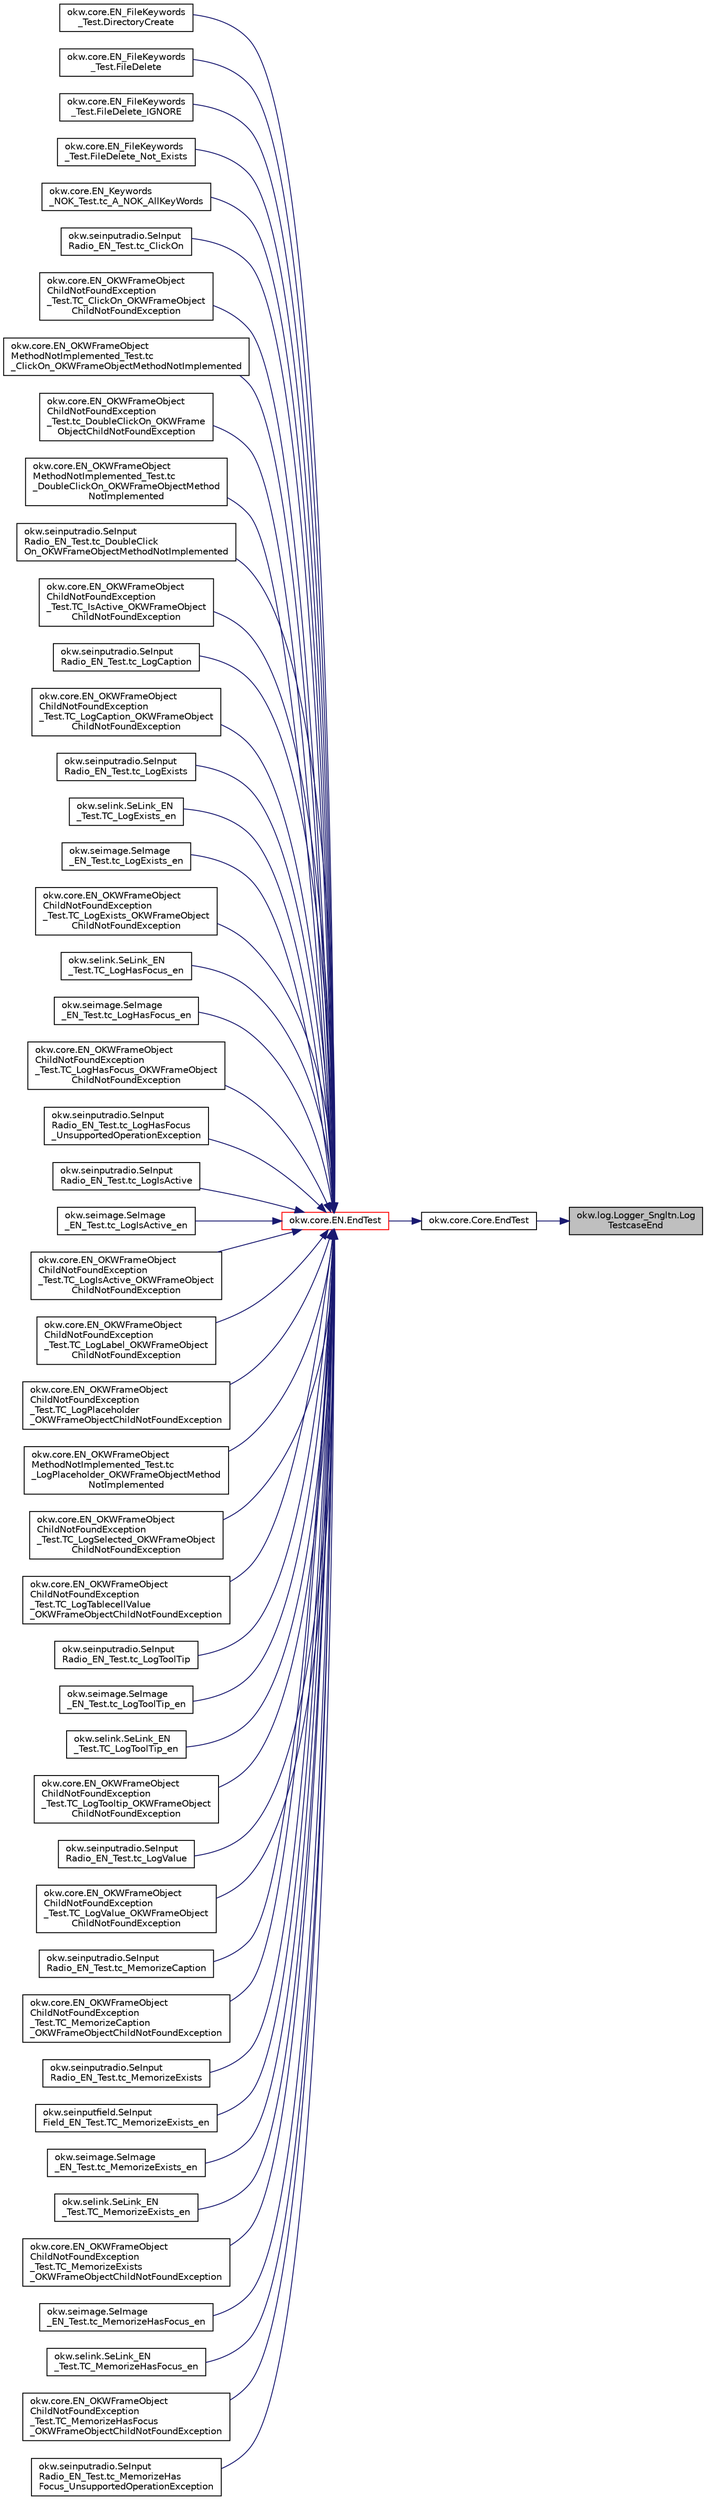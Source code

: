 digraph "okw.log.Logger_Sngltn.LogTestcaseEnd"
{
 // INTERACTIVE_SVG=YES
 // LATEX_PDF_SIZE
  edge [fontname="Helvetica",fontsize="10",labelfontname="Helvetica",labelfontsize="10"];
  node [fontname="Helvetica",fontsize="10",shape=record];
  rankdir="RL";
  Node1 [label="okw.log.Logger_Sngltn.Log\lTestcaseEnd",height=0.2,width=0.4,color="black", fillcolor="grey75", style="filled", fontcolor="black",tooltip="LogTestcaseEnd:"];
  Node1 -> Node2 [dir="back",color="midnightblue",fontsize="10",style="solid",fontname="Helvetica"];
  Node2 [label="okw.core.Core.EndTest",height=0.2,width=0.4,color="black", fillcolor="white", style="filled",URL="$classokw_1_1core_1_1_core.html#abf0b4a4074d5292675319eb0045fcb9c",tooltip="Signalisiert das Ende eines Testfalls."];
  Node2 -> Node3 [dir="back",color="midnightblue",fontsize="10",style="solid",fontname="Helvetica"];
  Node3 [label="okw.core.EN.EndTest",height=0.2,width=0.4,color="red", fillcolor="white", style="filled",URL="$classokw_1_1core_1_1_e_n.html#aa51cc1227f749efca4fd2801f5cb664f",tooltip="Signalisiert das Ende eines Testfalls."];
  Node3 -> Node4 [dir="back",color="midnightblue",fontsize="10",style="solid",fontname="Helvetica"];
  Node4 [label="okw.core.EN_FileKeywords\l_Test.DirectoryCreate",height=0.2,width=0.4,color="black", fillcolor="white", style="filled",URL="$classokw_1_1core_1_1_e_n___file_keywords___test.html#a6fc6c133a1b91dd3e3c7483cb1d9aec2",tooltip="Prüft das Schlüsselwort EN.DirectoryCreate(String)"];
  Node3 -> Node5 [dir="back",color="midnightblue",fontsize="10",style="solid",fontname="Helvetica"];
  Node5 [label="okw.core.EN_FileKeywords\l_Test.FileDelete",height=0.2,width=0.4,color="black", fillcolor="white", style="filled",URL="$classokw_1_1core_1_1_e_n___file_keywords___test.html#acb04e50447def00a22be9b52b5327aac",tooltip="Prüft das Schlüsselwort EN.FileDelete(String)."];
  Node3 -> Node6 [dir="back",color="midnightblue",fontsize="10",style="solid",fontname="Helvetica"];
  Node6 [label="okw.core.EN_FileKeywords\l_Test.FileDelete_IGNORE",height=0.2,width=0.4,color="black", fillcolor="white", style="filled",URL="$classokw_1_1core_1_1_e_n___file_keywords___test.html#a23333eb304f9a8d40d46f2a511aa1f74",tooltip="Prüft das Schlüsselwort EN.FileDelete(String), ob bei \"${IGNORE}\" nichts passiert."];
  Node3 -> Node7 [dir="back",color="midnightblue",fontsize="10",style="solid",fontname="Helvetica"];
  Node7 [label="okw.core.EN_FileKeywords\l_Test.FileDelete_Not_Exists",height=0.2,width=0.4,color="black", fillcolor="white", style="filled",URL="$classokw_1_1core_1_1_e_n___file_keywords___test.html#a1bfb18d4f207c441c1bfdfabcb4f7be9",tooltip="Prüft das Schlüsselwort EN.FileDelete(String)."];
  Node3 -> Node8 [dir="back",color="midnightblue",fontsize="10",style="solid",fontname="Helvetica"];
  Node8 [label="okw.core.EN_Keywords\l_NOK_Test.tc_A_NOK_AllKeyWords",height=0.2,width=0.4,color="black", fillcolor="white", style="filled",URL="$classokw_1_1core_1_1_e_n___keywords___n_o_k___test.html#accf1c3d2b1258a59b77ae759a7ee0aeb",tooltip="Prüft methoden aufruf für einen einfachen Click."];
  Node3 -> Node9 [dir="back",color="midnightblue",fontsize="10",style="solid",fontname="Helvetica"];
  Node9 [label="okw.seinputradio.SeInput\lRadio_EN_Test.tc_ClickOn",height=0.2,width=0.4,color="black", fillcolor="white", style="filled",URL="$classokw_1_1seinputradio_1_1_se_input_radio___e_n___test.html#a9f60058d4056c5fef76fc3eed794f57c",tooltip="Test des Schlüsselwortes ClickOn() für den GUI-Adapter SeInputRadio."];
  Node3 -> Node10 [dir="back",color="midnightblue",fontsize="10",style="solid",fontname="Helvetica"];
  Node10 [label="okw.core.EN_OKWFrameObject\lChildNotFoundException\l_Test.TC_ClickOn_OKWFrameObject\lChildNotFoundException",height=0.2,width=0.4,color="black", fillcolor="white", style="filled",URL="$classokw_1_1core_1_1_e_n___o_k_w_frame_object_child_not_found_exception___test.html#ab400c3e29f8f6bd9f0e70df363ea5f35",tooltip="Prüft ob die Ausnahme OKWFrameObjectChildNotFoundException durch ClickOn ausgelöst wird,..."];
  Node3 -> Node11 [dir="back",color="midnightblue",fontsize="10",style="solid",fontname="Helvetica"];
  Node11 [label="okw.core.EN_OKWFrameObject\lMethodNotImplemented_Test.tc\l_ClickOn_OKWFrameObjectMethodNotImplemented",height=0.2,width=0.4,color="black", fillcolor="white", style="filled",URL="$classokw_1_1core_1_1_e_n___o_k_w_frame_object_method_not_implemented___test.html#a15c8a86e8cbeaf7d85283b979976bcad",tooltip="Prüft ob die Ausnahme OKWFrameObjectMethodNotImplemented von ClickOn() ausgelöst wird."];
  Node3 -> Node12 [dir="back",color="midnightblue",fontsize="10",style="solid",fontname="Helvetica"];
  Node12 [label="okw.core.EN_OKWFrameObject\lChildNotFoundException\l_Test.tc_DoubleClickOn_OKWFrame\lObjectChildNotFoundException",height=0.2,width=0.4,color="black", fillcolor="white", style="filled",URL="$classokw_1_1core_1_1_e_n___o_k_w_frame_object_child_not_found_exception___test.html#ad165e477549c4bf24fa9d42e4cf5c927",tooltip="Prüft ob die Ausnahme OKWFrameObjectChildNotFoundException durch DoubleClickOn() ausgelöst wird,..."];
  Node3 -> Node13 [dir="back",color="midnightblue",fontsize="10",style="solid",fontname="Helvetica"];
  Node13 [label="okw.core.EN_OKWFrameObject\lMethodNotImplemented_Test.tc\l_DoubleClickOn_OKWFrameObjectMethod\lNotImplemented",height=0.2,width=0.4,color="black", fillcolor="white", style="filled",URL="$classokw_1_1core_1_1_e_n___o_k_w_frame_object_method_not_implemented___test.html#ad7eb79bf7a39002a83a5d1d452cda82b",tooltip="Prüft ob die Ausnahme OKWFrameObjectMethodNotImplemented von DoubleClickOn() ausgelöst wird."];
  Node3 -> Node14 [dir="back",color="midnightblue",fontsize="10",style="solid",fontname="Helvetica"];
  Node14 [label="okw.seinputradio.SeInput\lRadio_EN_Test.tc_DoubleClick\lOn_OKWFrameObjectMethodNotImplemented",height=0.2,width=0.4,color="black", fillcolor="white", style="filled",URL="$classokw_1_1seinputradio_1_1_se_input_radio___e_n___test.html#a16077e807f94dcd6974411c40d1050b0",tooltip="Test des Schlüsselwortes DoubleClickOn() für den GUI-Adapter SeInputRadio."];
  Node3 -> Node15 [dir="back",color="midnightblue",fontsize="10",style="solid",fontname="Helvetica"];
  Node15 [label="okw.core.EN_OKWFrameObject\lChildNotFoundException\l_Test.TC_IsActive_OKWFrameObject\lChildNotFoundException",height=0.2,width=0.4,color="black", fillcolor="white", style="filled",URL="$classokw_1_1core_1_1_e_n___o_k_w_frame_object_child_not_found_exception___test.html#aa5703cb7e9091d2ee8d301dab1b8e687",tooltip="Prüft ob die Ausnahme OKWFrameObjectChildNotFoundException durch okw.core.OK.IsActive(String,..."];
  Node3 -> Node16 [dir="back",color="midnightblue",fontsize="10",style="solid",fontname="Helvetica"];
  Node16 [label="okw.seinputradio.SeInput\lRadio_EN_Test.tc_LogCaption",height=0.2,width=0.4,color="black", fillcolor="white", style="filled",URL="$classokw_1_1seinputradio_1_1_se_input_radio___e_n___test.html#a44ad152e14c7ff171d658436fefa2e38",tooltip="Test des Schlüsselwortes LogCaption für den GUI-Adapter SeInputRadio."];
  Node3 -> Node17 [dir="back",color="midnightblue",fontsize="10",style="solid",fontname="Helvetica"];
  Node17 [label="okw.core.EN_OKWFrameObject\lChildNotFoundException\l_Test.TC_LogCaption_OKWFrameObject\lChildNotFoundException",height=0.2,width=0.4,color="black", fillcolor="white", style="filled",URL="$classokw_1_1core_1_1_e_n___o_k_w_frame_object_child_not_found_exception___test.html#a6a7f88df548b046f2ead937c1d92df62",tooltip="Prüft ob die Ausnahme OKWFrameObjectChildNotFoundException durch okw.core.LogCaption(String) ausgelös..."];
  Node3 -> Node18 [dir="back",color="midnightblue",fontsize="10",style="solid",fontname="Helvetica"];
  Node18 [label="okw.seinputradio.SeInput\lRadio_EN_Test.tc_LogExists",height=0.2,width=0.4,color="black", fillcolor="white", style="filled",URL="$classokw_1_1seinputradio_1_1_se_input_radio___e_n___test.html#a2253c7530785a3719eba7400f80920a0",tooltip="Test des Schlüsselwortes LogExists für den GUI-Adapter SeInputRadio."];
  Node3 -> Node19 [dir="back",color="midnightblue",fontsize="10",style="solid",fontname="Helvetica"];
  Node19 [label="okw.selink.SeLink_EN\l_Test.TC_LogExists_en",height=0.2,width=0.4,color="black", fillcolor="white", style="filled",URL="$classokw_1_1selink_1_1_se_link___e_n___test.html#a409cd4a9ffb4b3774ef24ea149ba9f3d",tooltip="Prüft ob ein vorhandenes objekt existiert."];
  Node3 -> Node20 [dir="back",color="midnightblue",fontsize="10",style="solid",fontname="Helvetica"];
  Node20 [label="okw.seimage.SeImage\l_EN_Test.tc_LogExists_en",height=0.2,width=0.4,color="black", fillcolor="white", style="filled",URL="$classokw_1_1seimage_1_1_se_image___e_n___test.html#ad57c69b3cfa9a1916677054f4d62f9b6",tooltip="Prüft ob ein vorhandenes objekt existiert."];
  Node3 -> Node21 [dir="back",color="midnightblue",fontsize="10",style="solid",fontname="Helvetica"];
  Node21 [label="okw.core.EN_OKWFrameObject\lChildNotFoundException\l_Test.TC_LogExists_OKWFrameObject\lChildNotFoundException",height=0.2,width=0.4,color="black", fillcolor="white", style="filled",URL="$classokw_1_1core_1_1_e_n___o_k_w_frame_object_child_not_found_exception___test.html#a25b18ed5e93ceef1094b40ccda3b2280",tooltip="Prüft ob die Ausnahme OKWFrameObjectChildNotFoundException durch okw.core.LogExists(String) ausgelöst..."];
  Node3 -> Node22 [dir="back",color="midnightblue",fontsize="10",style="solid",fontname="Helvetica"];
  Node22 [label="okw.selink.SeLink_EN\l_Test.TC_LogHasFocus_en",height=0.2,width=0.4,color="black", fillcolor="white", style="filled",URL="$classokw_1_1selink_1_1_se_link___e_n___test.html#ad83658e8b602ba99208715580fa33e09",tooltip="Focus eines Textfeldes loggen."];
  Node3 -> Node23 [dir="back",color="midnightblue",fontsize="10",style="solid",fontname="Helvetica"];
  Node23 [label="okw.seimage.SeImage\l_EN_Test.tc_LogHasFocus_en",height=0.2,width=0.4,color="black", fillcolor="white", style="filled",URL="$classokw_1_1seimage_1_1_se_image___e_n___test.html#ad3e37e337a0403aaf57ff9750bc97b08",tooltip="Focus eines Textfeldes loggen."];
  Node3 -> Node24 [dir="back",color="midnightblue",fontsize="10",style="solid",fontname="Helvetica"];
  Node24 [label="okw.core.EN_OKWFrameObject\lChildNotFoundException\l_Test.TC_LogHasFocus_OKWFrameObject\lChildNotFoundException",height=0.2,width=0.4,color="black", fillcolor="white", style="filled",URL="$classokw_1_1core_1_1_e_n___o_k_w_frame_object_child_not_found_exception___test.html#a83ed9abd6a212b77042682d55a89e3f3",tooltip="Prüft ob die Ausnahme OKWFrameObjectChildNotFoundException durch okw.core.LogHasFocus(String) ausgelö..."];
  Node3 -> Node25 [dir="back",color="midnightblue",fontsize="10",style="solid",fontname="Helvetica"];
  Node25 [label="okw.seinputradio.SeInput\lRadio_EN_Test.tc_LogHasFocus\l_UnsupportedOperationException",height=0.2,width=0.4,color="black", fillcolor="white", style="filled",URL="$classokw_1_1seinputradio_1_1_se_input_radio___e_n___test.html#a0c031674c725f1c1b926f1ccf82f1d2c",tooltip="Test des Schlüsselwortes LogHasFocus für den GUI-Adapter SeInputRadio."];
  Node3 -> Node26 [dir="back",color="midnightblue",fontsize="10",style="solid",fontname="Helvetica"];
  Node26 [label="okw.seinputradio.SeInput\lRadio_EN_Test.tc_LogIsActive",height=0.2,width=0.4,color="black", fillcolor="white", style="filled",URL="$classokw_1_1seinputradio_1_1_se_input_radio___e_n___test.html#a3dc55902db9aca23a595a7e585b58d3a",tooltip="Test des Schlüsselwortes LogIsActive für den GUI-Adapter SeInputRadio."];
  Node3 -> Node27 [dir="back",color="midnightblue",fontsize="10",style="solid",fontname="Helvetica"];
  Node27 [label="okw.seimage.SeImage\l_EN_Test.tc_LogIsActive_en",height=0.2,width=0.4,color="black", fillcolor="white", style="filled",URL="$classokw_1_1seimage_1_1_se_image___e_n___test.html#a404d55862157c613a05faf626f525f19",tooltip="Prüft LogIsActive."];
  Node3 -> Node28 [dir="back",color="midnightblue",fontsize="10",style="solid",fontname="Helvetica"];
  Node28 [label="okw.core.EN_OKWFrameObject\lChildNotFoundException\l_Test.TC_LogIsActive_OKWFrameObject\lChildNotFoundException",height=0.2,width=0.4,color="black", fillcolor="white", style="filled",URL="$classokw_1_1core_1_1_e_n___o_k_w_frame_object_child_not_found_exception___test.html#a2f2ab21281a3e98a166e8931f180b5a5",tooltip="Prüft ob die Ausnahme OKWFrameObjectChildNotFoundException durch okw.core.LogIsActive(String) ausgelö..."];
  Node3 -> Node29 [dir="back",color="midnightblue",fontsize="10",style="solid",fontname="Helvetica"];
  Node29 [label="okw.core.EN_OKWFrameObject\lChildNotFoundException\l_Test.TC_LogLabel_OKWFrameObject\lChildNotFoundException",height=0.2,width=0.4,color="black", fillcolor="white", style="filled",URL="$classokw_1_1core_1_1_e_n___o_k_w_frame_object_child_not_found_exception___test.html#a4cae4ccc7f87fea3ff6029a4befed0cb",tooltip="Prüft ob die Ausnahme OKWFrameObjectChildNotFoundException durch okw.core.LogLabel(String) ausgelöst ..."];
  Node3 -> Node30 [dir="back",color="midnightblue",fontsize="10",style="solid",fontname="Helvetica"];
  Node30 [label="okw.core.EN_OKWFrameObject\lChildNotFoundException\l_Test.TC_LogPlaceholder\l_OKWFrameObjectChildNotFoundException",height=0.2,width=0.4,color="black", fillcolor="white", style="filled",URL="$classokw_1_1core_1_1_e_n___o_k_w_frame_object_child_not_found_exception___test.html#acdc4712f5ffcc5aeb5e5e2458ff4546d",tooltip="Prüft ob die Ausnahme OKWFrameObjectChildNotFoundException durch okw.core.LogPlaceholder(String) ausg..."];
  Node3 -> Node31 [dir="back",color="midnightblue",fontsize="10",style="solid",fontname="Helvetica"];
  Node31 [label="okw.core.EN_OKWFrameObject\lMethodNotImplemented_Test.tc\l_LogPlaceholder_OKWFrameObjectMethod\lNotImplemented",height=0.2,width=0.4,color="black", fillcolor="white", style="filled",URL="$classokw_1_1core_1_1_e_n___o_k_w_frame_object_method_not_implemented___test.html#a9030c505c8d7af535530c31fb0bffbfe",tooltip="Prüft ob die Ausnahme OKWFrameObjectMethodNotImplemented von LogPlaceholder( FN ) ausgelöst wird."];
  Node3 -> Node32 [dir="back",color="midnightblue",fontsize="10",style="solid",fontname="Helvetica"];
  Node32 [label="okw.core.EN_OKWFrameObject\lChildNotFoundException\l_Test.TC_LogSelected_OKWFrameObject\lChildNotFoundException",height=0.2,width=0.4,color="black", fillcolor="white", style="filled",URL="$classokw_1_1core_1_1_e_n___o_k_w_frame_object_child_not_found_exception___test.html#a5c1ed73a3addb9830edcef5e967de2a7",tooltip="Prüft ob die Ausnahme OKWFrameObjectChildNotFoundException durch okw.core.LogSelected(String) ausgelö..."];
  Node3 -> Node33 [dir="back",color="midnightblue",fontsize="10",style="solid",fontname="Helvetica"];
  Node33 [label="okw.core.EN_OKWFrameObject\lChildNotFoundException\l_Test.TC_LogTablecellValue\l_OKWFrameObjectChildNotFoundException",height=0.2,width=0.4,color="black", fillcolor="white", style="filled",URL="$classokw_1_1core_1_1_e_n___o_k_w_frame_object_child_not_found_exception___test.html#a4a9048f88f1e59519e2790121ad5989d",tooltip="Prüft ob die Ausnahme OKWFrameObjectChildNotFoundException durch okw.core.LogTablecellValue(String,..."];
  Node3 -> Node34 [dir="back",color="midnightblue",fontsize="10",style="solid",fontname="Helvetica"];
  Node34 [label="okw.seinputradio.SeInput\lRadio_EN_Test.tc_LogToolTip",height=0.2,width=0.4,color="black", fillcolor="white", style="filled",URL="$classokw_1_1seinputradio_1_1_se_input_radio___e_n___test.html#a5c002d00c5369495544593335b5540a1",tooltip="Test des Schlüsselwortes LogTooltip für den GUI-Adapter SeInputRadio."];
  Node3 -> Node35 [dir="back",color="midnightblue",fontsize="10",style="solid",fontname="Helvetica"];
  Node35 [label="okw.seimage.SeImage\l_EN_Test.tc_LogToolTip_en",height=0.2,width=0.4,color="black", fillcolor="white", style="filled",URL="$classokw_1_1seimage_1_1_se_image___e_n___test.html#a6c6c2c3ec44d858914f0176ce67ce75c",tooltip="Tooltip eines Textfeldes Prüfen."];
  Node3 -> Node36 [dir="back",color="midnightblue",fontsize="10",style="solid",fontname="Helvetica"];
  Node36 [label="okw.selink.SeLink_EN\l_Test.TC_LogToolTip_en",height=0.2,width=0.4,color="black", fillcolor="white", style="filled",URL="$classokw_1_1selink_1_1_se_link___e_n___test.html#ad4fe21e61f04d4c30a5d2675f7674a15",tooltip="Tooltip eines Textfeldes Prüfen."];
  Node3 -> Node37 [dir="back",color="midnightblue",fontsize="10",style="solid",fontname="Helvetica"];
  Node37 [label="okw.core.EN_OKWFrameObject\lChildNotFoundException\l_Test.TC_LogTooltip_OKWFrameObject\lChildNotFoundException",height=0.2,width=0.4,color="black", fillcolor="white", style="filled",URL="$classokw_1_1core_1_1_e_n___o_k_w_frame_object_child_not_found_exception___test.html#a5dd1163a93b3cd9f0519c4b59208464a",tooltip="Prüft ob die Ausnahme OKWFrameObjectChildNotFoundException durch okw.core.LogTooltip(String) ausgelös..."];
  Node3 -> Node38 [dir="back",color="midnightblue",fontsize="10",style="solid",fontname="Helvetica"];
  Node38 [label="okw.seinputradio.SeInput\lRadio_EN_Test.tc_LogValue",height=0.2,width=0.4,color="black", fillcolor="white", style="filled",URL="$classokw_1_1seinputradio_1_1_se_input_radio___e_n___test.html#aaae5b3c914a61fbf7e10692457040432",tooltip="Test des Schlüsselwortes LogTooltip für den GUI-Adapter SeInputRadio."];
  Node3 -> Node39 [dir="back",color="midnightblue",fontsize="10",style="solid",fontname="Helvetica"];
  Node39 [label="okw.core.EN_OKWFrameObject\lChildNotFoundException\l_Test.TC_LogValue_OKWFrameObject\lChildNotFoundException",height=0.2,width=0.4,color="black", fillcolor="white", style="filled",URL="$classokw_1_1core_1_1_e_n___o_k_w_frame_object_child_not_found_exception___test.html#a9e4e24c6178e9490d3a26714e7eab4c9",tooltip="Prüft ob die Ausnahme OKWFrameObjectChildNotFoundException durch okw.core.LogValue(String) ausgelöst ..."];
  Node3 -> Node40 [dir="back",color="midnightblue",fontsize="10",style="solid",fontname="Helvetica"];
  Node40 [label="okw.seinputradio.SeInput\lRadio_EN_Test.tc_MemorizeCaption",height=0.2,width=0.4,color="black", fillcolor="white", style="filled",URL="$classokw_1_1seinputradio_1_1_se_input_radio___e_n___test.html#a103a0810a5e19481f40ddf830d348cdf",tooltip="Test des Schlüsselwortes MemorizeCaption für den GUI-Adapter SeInputRadio."];
  Node3 -> Node41 [dir="back",color="midnightblue",fontsize="10",style="solid",fontname="Helvetica"];
  Node41 [label="okw.core.EN_OKWFrameObject\lChildNotFoundException\l_Test.TC_MemorizeCaption\l_OKWFrameObjectChildNotFoundException",height=0.2,width=0.4,color="black", fillcolor="white", style="filled",URL="$classokw_1_1core_1_1_e_n___o_k_w_frame_object_child_not_found_exception___test.html#ab5f32a1669db335f2cf7acaf302abd9a",tooltip="Prüft ob die Ausnahme OKWFrameObjectChildNotFoundException durch okw.core.OK.MemorizeCaption(String,..."];
  Node3 -> Node42 [dir="back",color="midnightblue",fontsize="10",style="solid",fontname="Helvetica"];
  Node42 [label="okw.seinputradio.SeInput\lRadio_EN_Test.tc_MemorizeExists",height=0.2,width=0.4,color="black", fillcolor="white", style="filled",URL="$classokw_1_1seinputradio_1_1_se_input_radio___e_n___test.html#a3122cac1634d4b41646bb9d5f1a4ac92",tooltip="Test des Schlüsselwortes MemorizeExists für den GUI-Adapter SeInputRadio."];
  Node3 -> Node43 [dir="back",color="midnightblue",fontsize="10",style="solid",fontname="Helvetica"];
  Node43 [label="okw.seinputfield.SeInput\lField_EN_Test.TC_MemorizeExists_en",height=0.2,width=0.4,color="black", fillcolor="white", style="filled",URL="$classokw_1_1seinputfield_1_1_se_input_field___e_n___test.html#a22177b2f1f991689df54b51f78971d34",tooltip="Teste das Schlüsselwort MemorizeExists( FN, MemKey ) eines SeInputText Prüfen."];
  Node3 -> Node44 [dir="back",color="midnightblue",fontsize="10",style="solid",fontname="Helvetica"];
  Node44 [label="okw.seimage.SeImage\l_EN_Test.tc_MemorizeExists_en",height=0.2,width=0.4,color="black", fillcolor="white", style="filled",URL="$classokw_1_1seimage_1_1_se_image___e_n___test.html#ac66be228fbd3ba86ca561b77897c23ab",tooltip="Prüft die Methode MemorizeExists."];
  Node3 -> Node45 [dir="back",color="midnightblue",fontsize="10",style="solid",fontname="Helvetica"];
  Node45 [label="okw.selink.SeLink_EN\l_Test.TC_MemorizeExists_en",height=0.2,width=0.4,color="black", fillcolor="white", style="filled",URL="$classokw_1_1selink_1_1_se_link___e_n___test.html#ae7611bb2c00b5149e8e996a9b53cad31",tooltip="Prüft die Methode SeLink.MemorizeToolTip."];
  Node3 -> Node46 [dir="back",color="midnightblue",fontsize="10",style="solid",fontname="Helvetica"];
  Node46 [label="okw.core.EN_OKWFrameObject\lChildNotFoundException\l_Test.TC_MemorizeExists\l_OKWFrameObjectChildNotFoundException",height=0.2,width=0.4,color="black", fillcolor="white", style="filled",URL="$classokw_1_1core_1_1_e_n___o_k_w_frame_object_child_not_found_exception___test.html#a1219b9a8905df46a30729ed0197c3d2b",tooltip="Prüft ob die Ausnahme OKWFrameObjectChildNotFoundException durch okw.core.OK.MemorizeExists(String,..."];
  Node3 -> Node47 [dir="back",color="midnightblue",fontsize="10",style="solid",fontname="Helvetica"];
  Node47 [label="okw.seimage.SeImage\l_EN_Test.tc_MemorizeHasFocus_en",height=0.2,width=0.4,color="black", fillcolor="white", style="filled",URL="$classokw_1_1seimage_1_1_se_image___e_n___test.html#a3df85e9fc46b5fb4f904da511758c871",tooltip="Prüft die Methode MemorizeHasFocus."];
  Node3 -> Node48 [dir="back",color="midnightblue",fontsize="10",style="solid",fontname="Helvetica"];
  Node48 [label="okw.selink.SeLink_EN\l_Test.TC_MemorizeHasFocus_en",height=0.2,width=0.4,color="black", fillcolor="white", style="filled",URL="$classokw_1_1selink_1_1_se_link___e_n___test.html#afff5d14294f3997021f193f262674238",tooltip="Prüft die Methode SeLink.MemorizeFocus."];
  Node3 -> Node49 [dir="back",color="midnightblue",fontsize="10",style="solid",fontname="Helvetica"];
  Node49 [label="okw.core.EN_OKWFrameObject\lChildNotFoundException\l_Test.TC_MemorizeHasFocus\l_OKWFrameObjectChildNotFoundException",height=0.2,width=0.4,color="black", fillcolor="white", style="filled",URL="$classokw_1_1core_1_1_e_n___o_k_w_frame_object_child_not_found_exception___test.html#a7167f2789be02eae6132c006b3957f51",tooltip="Prüft ob die Ausnahme OKWFrameObjectChildNotFoundException durch okw.core.OK.MemorizeHasFocus(String,..."];
  Node3 -> Node50 [dir="back",color="midnightblue",fontsize="10",style="solid",fontname="Helvetica"];
  Node50 [label="okw.seinputradio.SeInput\lRadio_EN_Test.tc_MemorizeHas\lFocus_UnsupportedOperationException",height=0.2,width=0.4,color="black", fillcolor="white", style="filled",URL="$classokw_1_1seinputradio_1_1_se_input_radio___e_n___test.html#a60dcffa24a33cf0c786abb6775ef7fdd",tooltip="Test des Schlüsselwortes MemorizeHasFocus für den GUI-Adapter SeInputRadio."];
}
